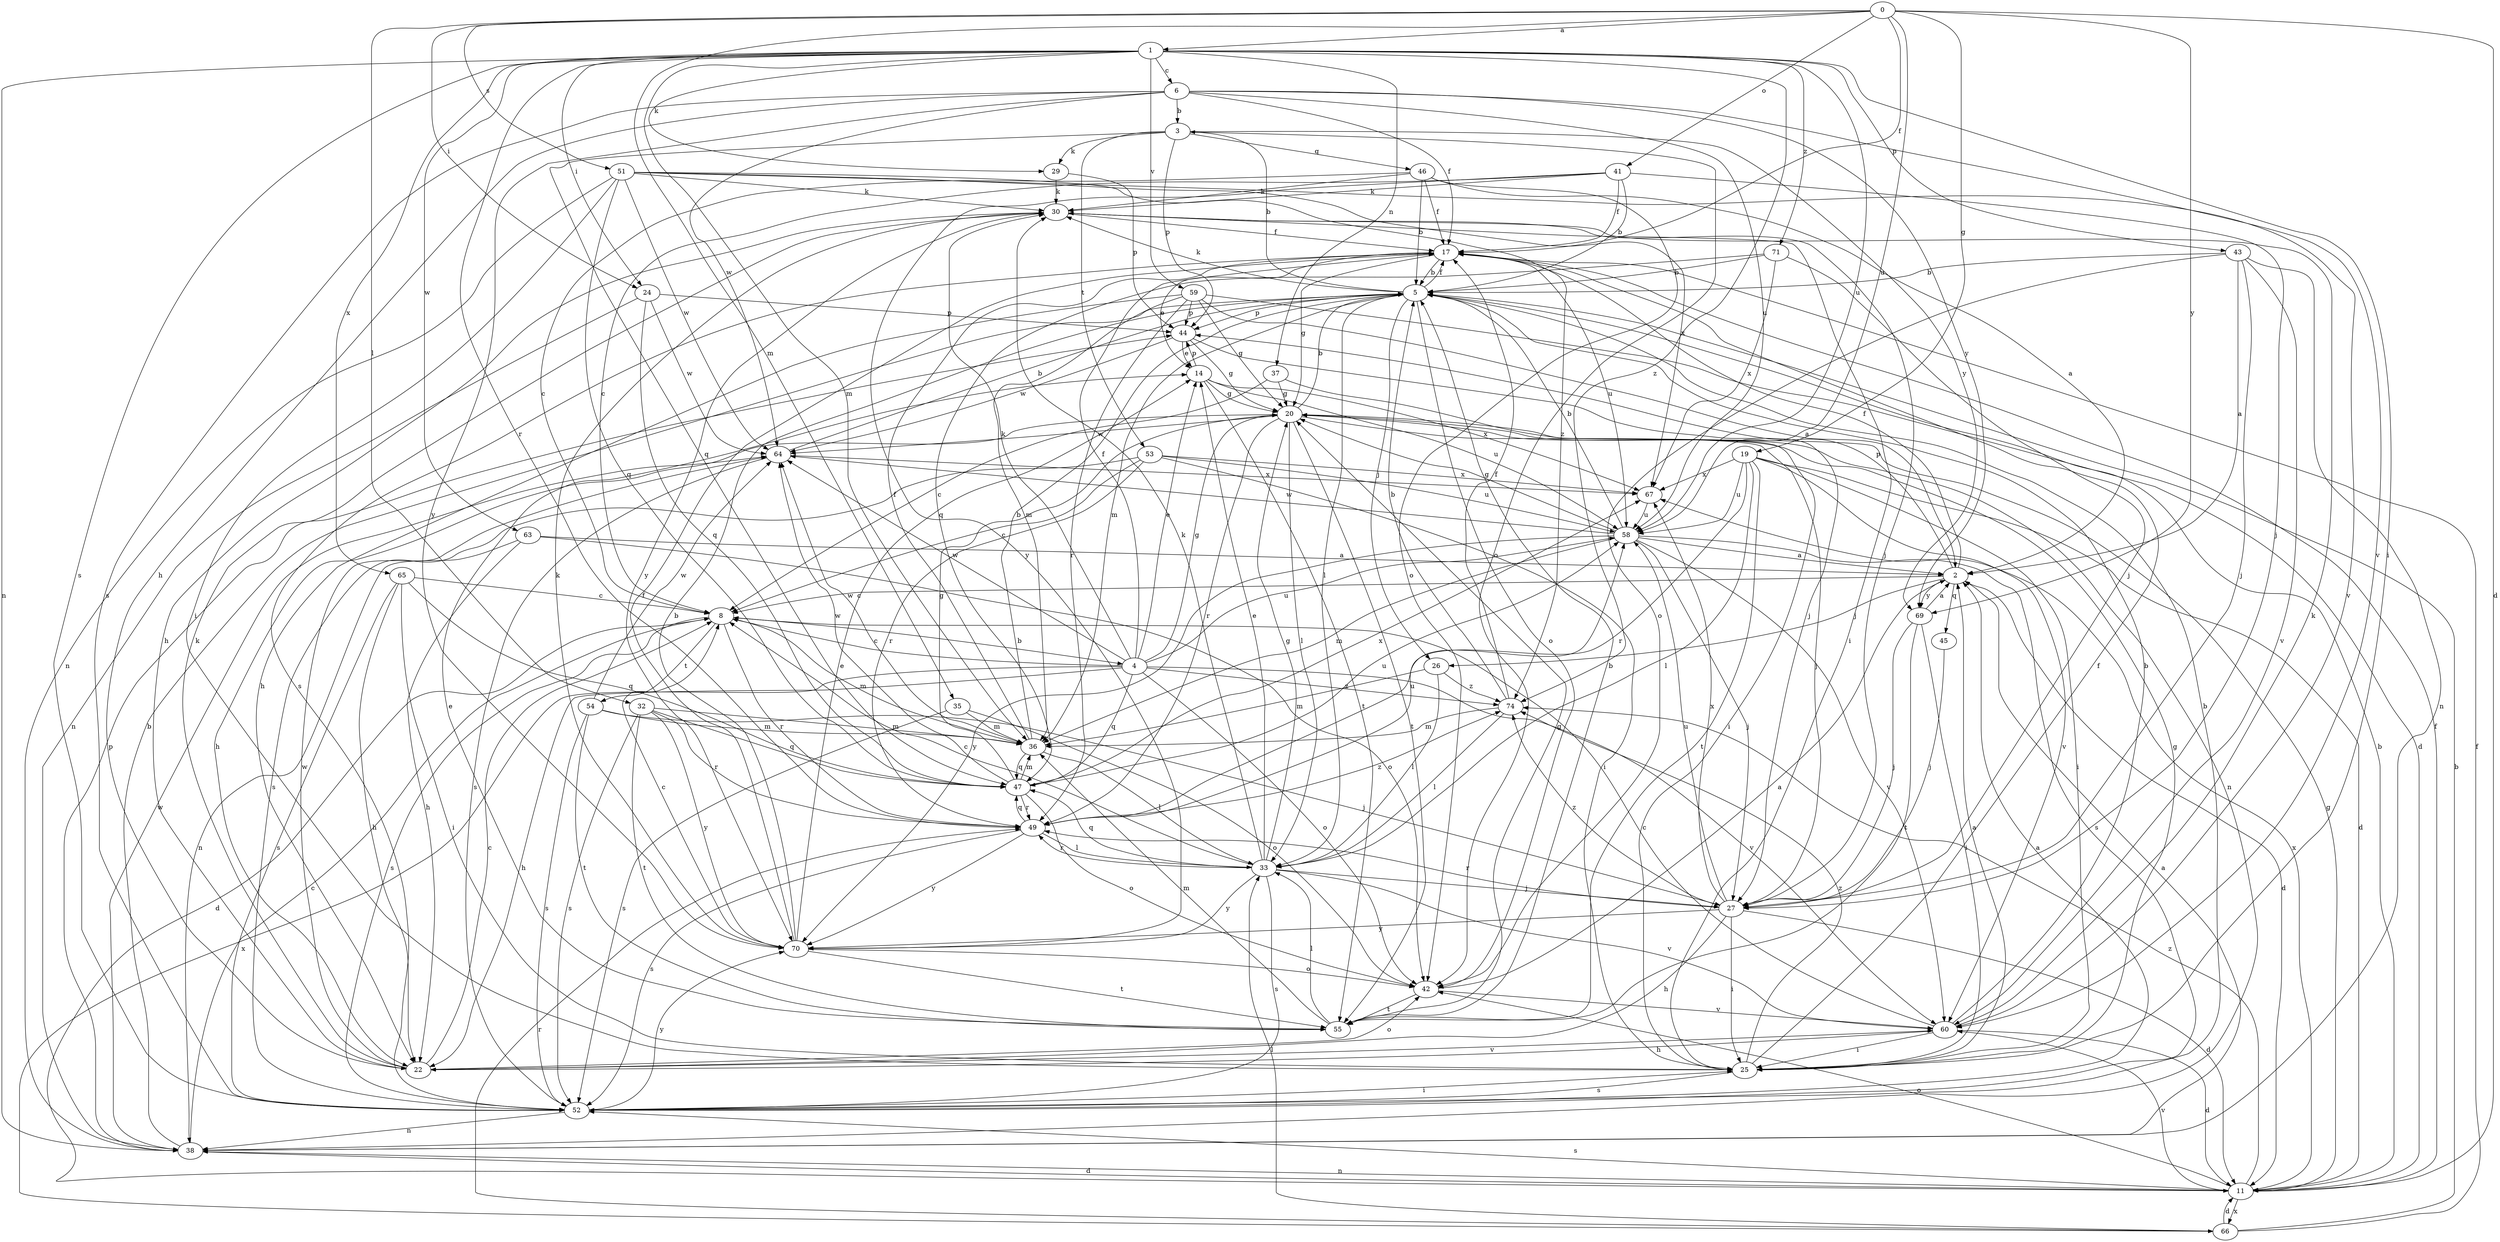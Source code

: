 strict digraph  {
0;
1;
2;
3;
4;
5;
6;
8;
11;
14;
17;
19;
20;
22;
24;
25;
26;
27;
29;
30;
32;
33;
35;
36;
37;
38;
41;
42;
43;
44;
45;
46;
47;
49;
51;
52;
53;
54;
55;
58;
59;
60;
63;
64;
65;
66;
67;
69;
70;
71;
74;
0 -> 1  [label=a];
0 -> 11  [label=d];
0 -> 17  [label=f];
0 -> 19  [label=g];
0 -> 24  [label=i];
0 -> 32  [label=l];
0 -> 35  [label=m];
0 -> 41  [label=o];
0 -> 51  [label=s];
0 -> 58  [label=u];
0 -> 69  [label=y];
1 -> 6  [label=c];
1 -> 24  [label=i];
1 -> 25  [label=i];
1 -> 29  [label=k];
1 -> 36  [label=m];
1 -> 37  [label=n];
1 -> 38  [label=n];
1 -> 43  [label=p];
1 -> 49  [label=r];
1 -> 52  [label=s];
1 -> 58  [label=u];
1 -> 59  [label=v];
1 -> 63  [label=w];
1 -> 65  [label=x];
1 -> 71  [label=z];
1 -> 74  [label=z];
2 -> 8  [label=c];
2 -> 11  [label=d];
2 -> 17  [label=f];
2 -> 26  [label=j];
2 -> 44  [label=p];
2 -> 45  [label=q];
2 -> 69  [label=y];
3 -> 29  [label=k];
3 -> 42  [label=o];
3 -> 44  [label=p];
3 -> 46  [label=q];
3 -> 47  [label=q];
3 -> 53  [label=t];
3 -> 69  [label=y];
4 -> 8  [label=c];
4 -> 14  [label=e];
4 -> 17  [label=f];
4 -> 20  [label=g];
4 -> 22  [label=h];
4 -> 30  [label=k];
4 -> 42  [label=o];
4 -> 47  [label=q];
4 -> 58  [label=u];
4 -> 60  [label=v];
4 -> 64  [label=w];
4 -> 66  [label=x];
4 -> 74  [label=z];
5 -> 3  [label=b];
5 -> 17  [label=f];
5 -> 26  [label=j];
5 -> 30  [label=k];
5 -> 33  [label=l];
5 -> 36  [label=m];
5 -> 42  [label=o];
5 -> 44  [label=p];
6 -> 3  [label=b];
6 -> 17  [label=f];
6 -> 22  [label=h];
6 -> 52  [label=s];
6 -> 58  [label=u];
6 -> 60  [label=v];
6 -> 64  [label=w];
6 -> 69  [label=y];
6 -> 70  [label=y];
8 -> 4  [label=b];
8 -> 11  [label=d];
8 -> 36  [label=m];
8 -> 49  [label=r];
8 -> 52  [label=s];
8 -> 54  [label=t];
11 -> 5  [label=b];
11 -> 17  [label=f];
11 -> 20  [label=g];
11 -> 38  [label=n];
11 -> 42  [label=o];
11 -> 52  [label=s];
11 -> 60  [label=v];
11 -> 66  [label=x];
11 -> 67  [label=x];
11 -> 74  [label=z];
14 -> 20  [label=g];
14 -> 44  [label=p];
14 -> 55  [label=t];
14 -> 58  [label=u];
14 -> 67  [label=x];
17 -> 5  [label=b];
17 -> 14  [label=e];
17 -> 20  [label=g];
17 -> 52  [label=s];
17 -> 58  [label=u];
19 -> 11  [label=d];
19 -> 25  [label=i];
19 -> 33  [label=l];
19 -> 49  [label=r];
19 -> 55  [label=t];
19 -> 58  [label=u];
19 -> 60  [label=v];
19 -> 67  [label=x];
20 -> 5  [label=b];
20 -> 22  [label=h];
20 -> 27  [label=j];
20 -> 33  [label=l];
20 -> 38  [label=n];
20 -> 49  [label=r];
20 -> 55  [label=t];
20 -> 64  [label=w];
22 -> 8  [label=c];
22 -> 30  [label=k];
22 -> 42  [label=o];
22 -> 60  [label=v];
22 -> 64  [label=w];
24 -> 38  [label=n];
24 -> 44  [label=p];
24 -> 47  [label=q];
24 -> 64  [label=w];
25 -> 2  [label=a];
25 -> 17  [label=f];
25 -> 20  [label=g];
25 -> 52  [label=s];
25 -> 74  [label=z];
26 -> 33  [label=l];
26 -> 36  [label=m];
26 -> 74  [label=z];
27 -> 11  [label=d];
27 -> 22  [label=h];
27 -> 25  [label=i];
27 -> 49  [label=r];
27 -> 58  [label=u];
27 -> 67  [label=x];
27 -> 70  [label=y];
27 -> 74  [label=z];
29 -> 30  [label=k];
29 -> 44  [label=p];
30 -> 17  [label=f];
30 -> 22  [label=h];
30 -> 25  [label=i];
30 -> 27  [label=j];
30 -> 70  [label=y];
32 -> 36  [label=m];
32 -> 47  [label=q];
32 -> 49  [label=r];
32 -> 52  [label=s];
32 -> 55  [label=t];
32 -> 70  [label=y];
33 -> 8  [label=c];
33 -> 14  [label=e];
33 -> 20  [label=g];
33 -> 27  [label=j];
33 -> 30  [label=k];
33 -> 47  [label=q];
33 -> 49  [label=r];
33 -> 52  [label=s];
33 -> 60  [label=v];
33 -> 70  [label=y];
35 -> 36  [label=m];
35 -> 42  [label=o];
35 -> 52  [label=s];
36 -> 5  [label=b];
36 -> 17  [label=f];
36 -> 33  [label=l];
36 -> 47  [label=q];
36 -> 64  [label=w];
37 -> 8  [label=c];
37 -> 20  [label=g];
37 -> 25  [label=i];
38 -> 2  [label=a];
38 -> 5  [label=b];
38 -> 8  [label=c];
38 -> 11  [label=d];
38 -> 44  [label=p];
38 -> 64  [label=w];
41 -> 5  [label=b];
41 -> 8  [label=c];
41 -> 17  [label=f];
41 -> 27  [label=j];
41 -> 30  [label=k];
41 -> 70  [label=y];
42 -> 2  [label=a];
42 -> 55  [label=t];
42 -> 60  [label=v];
43 -> 2  [label=a];
43 -> 5  [label=b];
43 -> 27  [label=j];
43 -> 38  [label=n];
43 -> 42  [label=o];
43 -> 60  [label=v];
44 -> 14  [label=e];
44 -> 20  [label=g];
44 -> 27  [label=j];
44 -> 64  [label=w];
45 -> 27  [label=j];
46 -> 2  [label=a];
46 -> 5  [label=b];
46 -> 8  [label=c];
46 -> 17  [label=f];
46 -> 30  [label=k];
46 -> 42  [label=o];
47 -> 20  [label=g];
47 -> 36  [label=m];
47 -> 42  [label=o];
47 -> 49  [label=r];
47 -> 58  [label=u];
47 -> 64  [label=w];
47 -> 67  [label=x];
49 -> 33  [label=l];
49 -> 47  [label=q];
49 -> 52  [label=s];
49 -> 58  [label=u];
49 -> 70  [label=y];
49 -> 74  [label=z];
51 -> 25  [label=i];
51 -> 30  [label=k];
51 -> 38  [label=n];
51 -> 47  [label=q];
51 -> 60  [label=v];
51 -> 64  [label=w];
51 -> 67  [label=x];
51 -> 74  [label=z];
52 -> 2  [label=a];
52 -> 5  [label=b];
52 -> 25  [label=i];
52 -> 38  [label=n];
52 -> 70  [label=y];
53 -> 8  [label=c];
53 -> 25  [label=i];
53 -> 49  [label=r];
53 -> 52  [label=s];
53 -> 58  [label=u];
53 -> 67  [label=x];
54 -> 27  [label=j];
54 -> 36  [label=m];
54 -> 52  [label=s];
54 -> 55  [label=t];
54 -> 64  [label=w];
55 -> 5  [label=b];
55 -> 14  [label=e];
55 -> 20  [label=g];
55 -> 33  [label=l];
55 -> 36  [label=m];
58 -> 2  [label=a];
58 -> 5  [label=b];
58 -> 20  [label=g];
58 -> 27  [label=j];
58 -> 36  [label=m];
58 -> 52  [label=s];
58 -> 60  [label=v];
58 -> 64  [label=w];
58 -> 70  [label=y];
59 -> 2  [label=a];
59 -> 11  [label=d];
59 -> 20  [label=g];
59 -> 22  [label=h];
59 -> 36  [label=m];
59 -> 44  [label=p];
59 -> 49  [label=r];
60 -> 5  [label=b];
60 -> 8  [label=c];
60 -> 11  [label=d];
60 -> 22  [label=h];
60 -> 25  [label=i];
60 -> 30  [label=k];
63 -> 2  [label=a];
63 -> 22  [label=h];
63 -> 38  [label=n];
63 -> 42  [label=o];
64 -> 5  [label=b];
64 -> 52  [label=s];
64 -> 67  [label=x];
65 -> 8  [label=c];
65 -> 22  [label=h];
65 -> 25  [label=i];
65 -> 47  [label=q];
65 -> 52  [label=s];
66 -> 5  [label=b];
66 -> 11  [label=d];
66 -> 17  [label=f];
66 -> 33  [label=l];
66 -> 49  [label=r];
67 -> 58  [label=u];
69 -> 2  [label=a];
69 -> 25  [label=i];
69 -> 27  [label=j];
69 -> 55  [label=t];
70 -> 5  [label=b];
70 -> 8  [label=c];
70 -> 14  [label=e];
70 -> 17  [label=f];
70 -> 30  [label=k];
70 -> 42  [label=o];
70 -> 55  [label=t];
71 -> 5  [label=b];
71 -> 27  [label=j];
71 -> 47  [label=q];
71 -> 67  [label=x];
74 -> 5  [label=b];
74 -> 17  [label=f];
74 -> 33  [label=l];
74 -> 36  [label=m];
}
